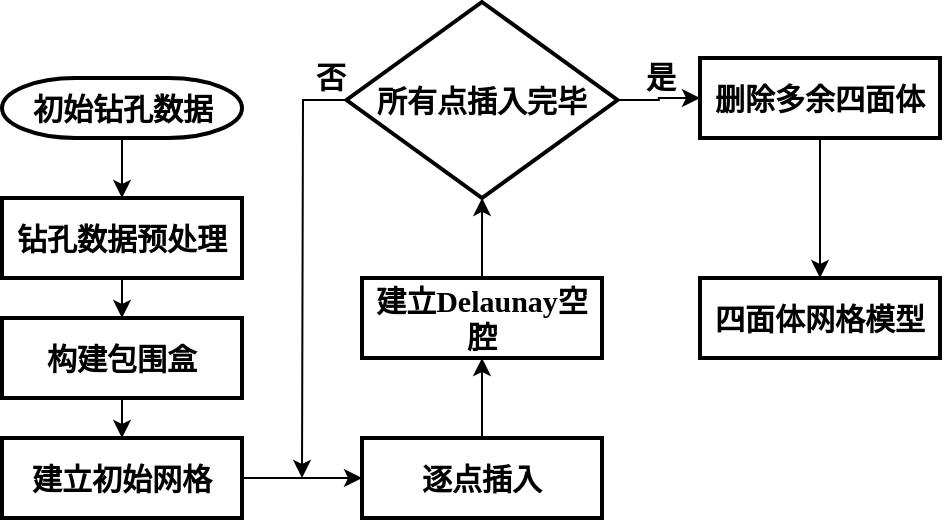 <mxfile version="14.5.7" type="github">
  <diagram id="6a731a19-8d31-9384-78a2-239565b7b9f0" name="Page-1">
    <mxGraphModel dx="1422" dy="762" grid="0" gridSize="10" guides="1" tooltips="1" connect="1" arrows="1" fold="1" page="1" pageScale="1" pageWidth="1169" pageHeight="827" background="#ffffff" math="0" shadow="0">
      <root>
        <mxCell id="0" />
        <mxCell id="1" parent="0" />
        <mxCell id="LXEXlDb97EJj2YN9v4Dp-57" value="" style="edgeStyle=orthogonalEdgeStyle;rounded=0;orthogonalLoop=1;jettySize=auto;html=1;fontStyle=1;fontFamily=Tahoma;fontSize=15;" parent="1" source="2" target="LXEXlDb97EJj2YN9v4Dp-56" edge="1">
          <mxGeometry relative="1" as="geometry" />
        </mxCell>
        <mxCell id="2" value="初始钻孔数据" style="shape=mxgraph.flowchart.terminator;strokeWidth=2;gradientColor=none;gradientDirection=north;fontStyle=1;html=1;fontFamily=Tahoma;fontSize=15;" parent="1" vertex="1">
          <mxGeometry x="260" y="60" width="120" height="30" as="geometry" />
        </mxCell>
        <mxCell id="LXEXlDb97EJj2YN9v4Dp-59" value="" style="edgeStyle=orthogonalEdgeStyle;rounded=0;orthogonalLoop=1;jettySize=auto;html=1;fontStyle=1;fontFamily=Tahoma;fontSize=15;" parent="1" source="LXEXlDb97EJj2YN9v4Dp-56" target="LXEXlDb97EJj2YN9v4Dp-58" edge="1">
          <mxGeometry relative="1" as="geometry" />
        </mxCell>
        <mxCell id="LXEXlDb97EJj2YN9v4Dp-56" value="钻孔数据预处理" style="whiteSpace=wrap;html=1;fontStyle=1;strokeWidth=2;gradientDirection=north;fontFamily=Tahoma;fontSize=15;" parent="1" vertex="1">
          <mxGeometry x="260" y="120" width="120" height="40" as="geometry" />
        </mxCell>
        <mxCell id="LXEXlDb97EJj2YN9v4Dp-61" value="" style="edgeStyle=orthogonalEdgeStyle;rounded=0;orthogonalLoop=1;jettySize=auto;html=1;fontStyle=1;fontFamily=Tahoma;fontSize=15;" parent="1" source="LXEXlDb97EJj2YN9v4Dp-58" target="LXEXlDb97EJj2YN9v4Dp-60" edge="1">
          <mxGeometry relative="1" as="geometry" />
        </mxCell>
        <mxCell id="LXEXlDb97EJj2YN9v4Dp-58" value="构建包围盒" style="whiteSpace=wrap;html=1;fontStyle=1;strokeWidth=2;gradientDirection=north;fontFamily=Tahoma;fontSize=15;" parent="1" vertex="1">
          <mxGeometry x="260" y="180" width="120" height="40" as="geometry" />
        </mxCell>
        <mxCell id="LXEXlDb97EJj2YN9v4Dp-63" value="" style="edgeStyle=orthogonalEdgeStyle;rounded=0;orthogonalLoop=1;jettySize=auto;html=1;fontStyle=1;fontFamily=Tahoma;fontSize=15;" parent="1" source="LXEXlDb97EJj2YN9v4Dp-60" target="LXEXlDb97EJj2YN9v4Dp-62" edge="1">
          <mxGeometry relative="1" as="geometry" />
        </mxCell>
        <mxCell id="LXEXlDb97EJj2YN9v4Dp-60" value="建立初始网格" style="whiteSpace=wrap;html=1;fontStyle=1;strokeWidth=2;gradientDirection=north;fontFamily=Tahoma;fontSize=15;" parent="1" vertex="1">
          <mxGeometry x="260" y="240" width="120" height="40" as="geometry" />
        </mxCell>
        <mxCell id="LXEXlDb97EJj2YN9v4Dp-65" value="" style="edgeStyle=orthogonalEdgeStyle;rounded=0;orthogonalLoop=1;jettySize=auto;html=1;fontStyle=1;fontFamily=Tahoma;fontSize=15;" parent="1" source="LXEXlDb97EJj2YN9v4Dp-62" target="LXEXlDb97EJj2YN9v4Dp-64" edge="1">
          <mxGeometry relative="1" as="geometry" />
        </mxCell>
        <mxCell id="LXEXlDb97EJj2YN9v4Dp-62" value="逐点插入" style="whiteSpace=wrap;html=1;fontStyle=1;strokeWidth=2;gradientDirection=north;fontFamily=Tahoma;fontSize=15;" parent="1" vertex="1">
          <mxGeometry x="440" y="240" width="120" height="40" as="geometry" />
        </mxCell>
        <mxCell id="LXEXlDb97EJj2YN9v4Dp-67" value="" style="edgeStyle=orthogonalEdgeStyle;rounded=0;orthogonalLoop=1;jettySize=auto;html=1;fontStyle=1;fontFamily=Tahoma;fontSize=15;" parent="1" source="LXEXlDb97EJj2YN9v4Dp-64" target="LXEXlDb97EJj2YN9v4Dp-66" edge="1">
          <mxGeometry relative="1" as="geometry" />
        </mxCell>
        <mxCell id="LXEXlDb97EJj2YN9v4Dp-64" value="建立Delaunay空腔" style="whiteSpace=wrap;html=1;fontStyle=1;strokeWidth=2;gradientDirection=north;fontFamily=Tahoma;fontSize=15;" parent="1" vertex="1">
          <mxGeometry x="440" y="160" width="120" height="40" as="geometry" />
        </mxCell>
        <mxCell id="LXEXlDb97EJj2YN9v4Dp-81" style="edgeStyle=orthogonalEdgeStyle;rounded=0;orthogonalLoop=1;jettySize=auto;html=1;exitX=0;exitY=0.5;exitDx=0;exitDy=0;fontFamily=Tahoma;fontSize=15;" parent="1" source="LXEXlDb97EJj2YN9v4Dp-66" edge="1">
          <mxGeometry relative="1" as="geometry">
            <mxPoint x="410" y="260" as="targetPoint" />
          </mxGeometry>
        </mxCell>
        <mxCell id="LXEXlDb97EJj2YN9v4Dp-86" style="edgeStyle=orthogonalEdgeStyle;rounded=0;orthogonalLoop=1;jettySize=auto;html=1;entryX=0;entryY=0.5;entryDx=0;entryDy=0;fontFamily=Tahoma;fontSize=15;" parent="1" source="LXEXlDb97EJj2YN9v4Dp-66" target="LXEXlDb97EJj2YN9v4Dp-72" edge="1">
          <mxGeometry relative="1" as="geometry" />
        </mxCell>
        <mxCell id="LXEXlDb97EJj2YN9v4Dp-66" value="所有点插入完毕" style="rhombus;whiteSpace=wrap;html=1;fontStyle=1;strokeWidth=2;gradientDirection=north;fontFamily=Tahoma;fontSize=15;" parent="1" vertex="1">
          <mxGeometry x="432.25" y="22" width="135.5" height="98" as="geometry" />
        </mxCell>
        <mxCell id="LXEXlDb97EJj2YN9v4Dp-75" value="" style="edgeStyle=orthogonalEdgeStyle;rounded=0;orthogonalLoop=1;jettySize=auto;html=1;fontStyle=1;fontFamily=Tahoma;fontSize=15;" parent="1" source="LXEXlDb97EJj2YN9v4Dp-72" target="LXEXlDb97EJj2YN9v4Dp-74" edge="1">
          <mxGeometry relative="1" as="geometry" />
        </mxCell>
        <mxCell id="LXEXlDb97EJj2YN9v4Dp-74" value="四面体网格模型" style="whiteSpace=wrap;html=1;fontStyle=1;strokeWidth=2;gradientDirection=north;fontFamily=Tahoma;fontSize=15;" parent="1" vertex="1">
          <mxGeometry x="609" y="160" width="120" height="40" as="geometry" />
        </mxCell>
        <mxCell id="LXEXlDb97EJj2YN9v4Dp-72" value="删除多余四面体" style="whiteSpace=wrap;html=1;fontStyle=1;strokeWidth=2;gradientDirection=north;fontFamily=Tahoma;fontSize=15;" parent="1" vertex="1">
          <mxGeometry x="609" y="50" width="120" height="40" as="geometry" />
        </mxCell>
        <mxCell id="LXEXlDb97EJj2YN9v4Dp-82" value="否" style="text;html=1;align=center;verticalAlign=middle;resizable=0;points=[];autosize=1;fontStyle=1;fontFamily=Tahoma;fontSize=15;" parent="1" vertex="1">
          <mxGeometry x="411" y="48" width="25" height="22" as="geometry" />
        </mxCell>
        <mxCell id="LXEXlDb97EJj2YN9v4Dp-83" value="是" style="text;html=1;align=center;verticalAlign=middle;resizable=0;points=[];autosize=1;fontStyle=1;fontFamily=Tahoma;fontSize=15;" parent="1" vertex="1">
          <mxGeometry x="576" y="48" width="25" height="22" as="geometry" />
        </mxCell>
      </root>
    </mxGraphModel>
  </diagram>
</mxfile>
